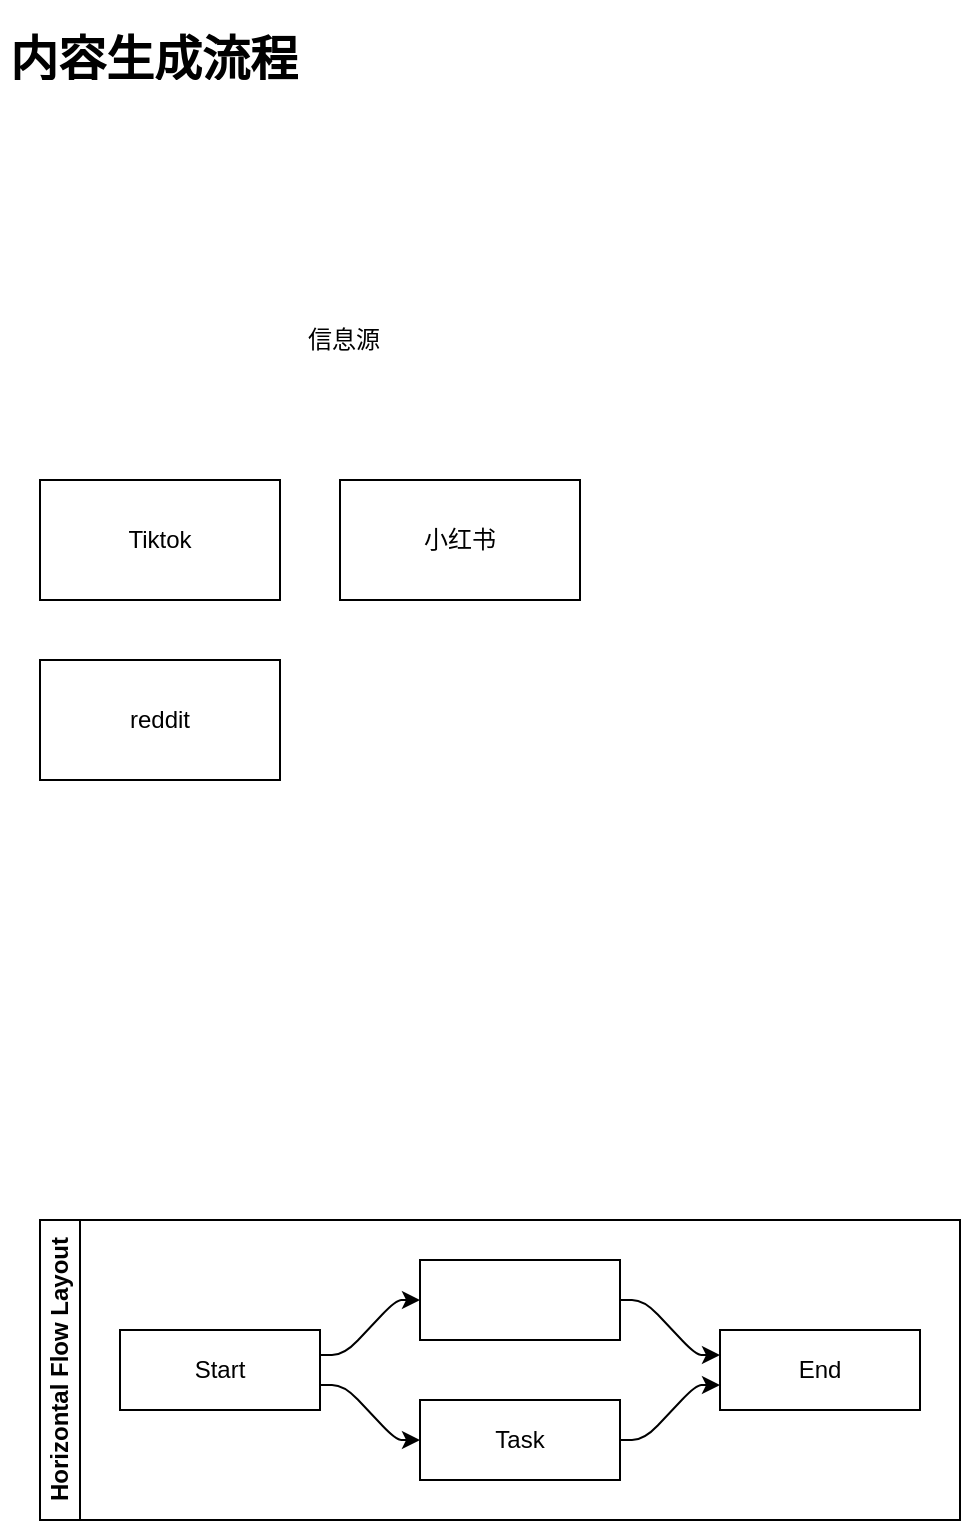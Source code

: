 <mxfile>
    <diagram id="BleGX_yLESVcZQEp3x3D" name="第 1 页">
        <mxGraphModel dx="667" dy="497" grid="1" gridSize="10" guides="1" tooltips="1" connect="1" arrows="1" fold="1" page="1" pageScale="1" pageWidth="827" pageHeight="1169" math="0" shadow="0">
            <root>
                <mxCell id="0"/>
                <mxCell id="1" parent="0"/>
                <mxCell id="2" value="Tiktok" style="rounded=0;whiteSpace=wrap;html=1;" vertex="1" parent="1">
                    <mxGeometry x="150" y="390" width="120" height="60" as="geometry"/>
                </mxCell>
                <mxCell id="3" value="&lt;h1&gt;内容生成流程&lt;/h1&gt;" style="text;html=1;strokeColor=none;fillColor=none;spacing=5;spacingTop=-20;whiteSpace=wrap;overflow=hidden;rounded=0;" vertex="1" parent="1">
                    <mxGeometry x="130" y="160" width="180" height="30" as="geometry"/>
                </mxCell>
                <mxCell id="4" value="小红书" style="rounded=0;whiteSpace=wrap;html=1;" vertex="1" parent="1">
                    <mxGeometry x="300" y="390" width="120" height="60" as="geometry"/>
                </mxCell>
                <mxCell id="5" value="reddit" style="rounded=0;whiteSpace=wrap;html=1;" vertex="1" parent="1">
                    <mxGeometry x="150" y="480" width="120" height="60" as="geometry"/>
                </mxCell>
                <mxCell id="7" value="Horizontal Flow Layout" style="swimlane;html=1;startSize=20;horizontal=0;childLayout=flowLayout;flowOrientation=west;resizable=0;interRankCellSpacing=50;containerType=tree;fontSize=12;" vertex="1" parent="1">
                    <mxGeometry x="150" y="760" width="460" height="150" as="geometry"/>
                </mxCell>
                <mxCell id="8" value="Start" style="whiteSpace=wrap;html=1;" vertex="1" parent="7">
                    <mxGeometry x="40" y="55" width="100" height="40" as="geometry"/>
                </mxCell>
                <mxCell id="9" value="" style="whiteSpace=wrap;html=1;" vertex="1" parent="7">
                    <mxGeometry x="190" y="20" width="100" height="40" as="geometry"/>
                </mxCell>
                <mxCell id="10" value="" style="html=1;rounded=1;curved=0;sourcePerimeterSpacing=0;targetPerimeterSpacing=0;startSize=6;endSize=6;noEdgeStyle=1;orthogonal=1;" edge="1" parent="7" source="8" target="9">
                    <mxGeometry relative="1" as="geometry">
                        <Array as="points">
                            <mxPoint x="152" y="67.5"/>
                            <mxPoint x="178" y="40"/>
                        </Array>
                    </mxGeometry>
                </mxCell>
                <mxCell id="11" value="Task" style="whiteSpace=wrap;html=1;" vertex="1" parent="7">
                    <mxGeometry x="190" y="90" width="100" height="40" as="geometry"/>
                </mxCell>
                <mxCell id="12" value="" style="html=1;rounded=1;curved=0;sourcePerimeterSpacing=0;targetPerimeterSpacing=0;startSize=6;endSize=6;noEdgeStyle=1;orthogonal=1;" edge="1" parent="7" source="8" target="11">
                    <mxGeometry relative="1" as="geometry">
                        <Array as="points">
                            <mxPoint x="152" y="82.5"/>
                            <mxPoint x="178" y="110"/>
                        </Array>
                    </mxGeometry>
                </mxCell>
                <mxCell id="13" value="End" style="whiteSpace=wrap;html=1;" vertex="1" parent="7">
                    <mxGeometry x="340" y="55" width="100" height="40" as="geometry"/>
                </mxCell>
                <mxCell id="14" value="" style="html=1;rounded=1;curved=0;sourcePerimeterSpacing=0;targetPerimeterSpacing=0;startSize=6;endSize=6;noEdgeStyle=1;orthogonal=1;" edge="1" parent="7" source="9" target="13">
                    <mxGeometry relative="1" as="geometry">
                        <Array as="points">
                            <mxPoint x="302" y="40"/>
                            <mxPoint x="328" y="67.5"/>
                        </Array>
                    </mxGeometry>
                </mxCell>
                <mxCell id="15" value="" style="html=1;rounded=1;curved=0;sourcePerimeterSpacing=0;targetPerimeterSpacing=0;startSize=6;endSize=6;noEdgeStyle=1;orthogonal=1;" edge="1" parent="7" source="11" target="13">
                    <mxGeometry relative="1" as="geometry">
                        <Array as="points">
                            <mxPoint x="302" y="110"/>
                            <mxPoint x="328" y="82.5"/>
                        </Array>
                    </mxGeometry>
                </mxCell>
                <mxCell id="18" value="信息源" style="text;html=1;strokeColor=none;fillColor=none;align=center;verticalAlign=middle;whiteSpace=wrap;rounded=0;" vertex="1" parent="1">
                    <mxGeometry x="262.5" y="290" width="77.5" height="60" as="geometry"/>
                </mxCell>
            </root>
        </mxGraphModel>
    </diagram>
</mxfile>